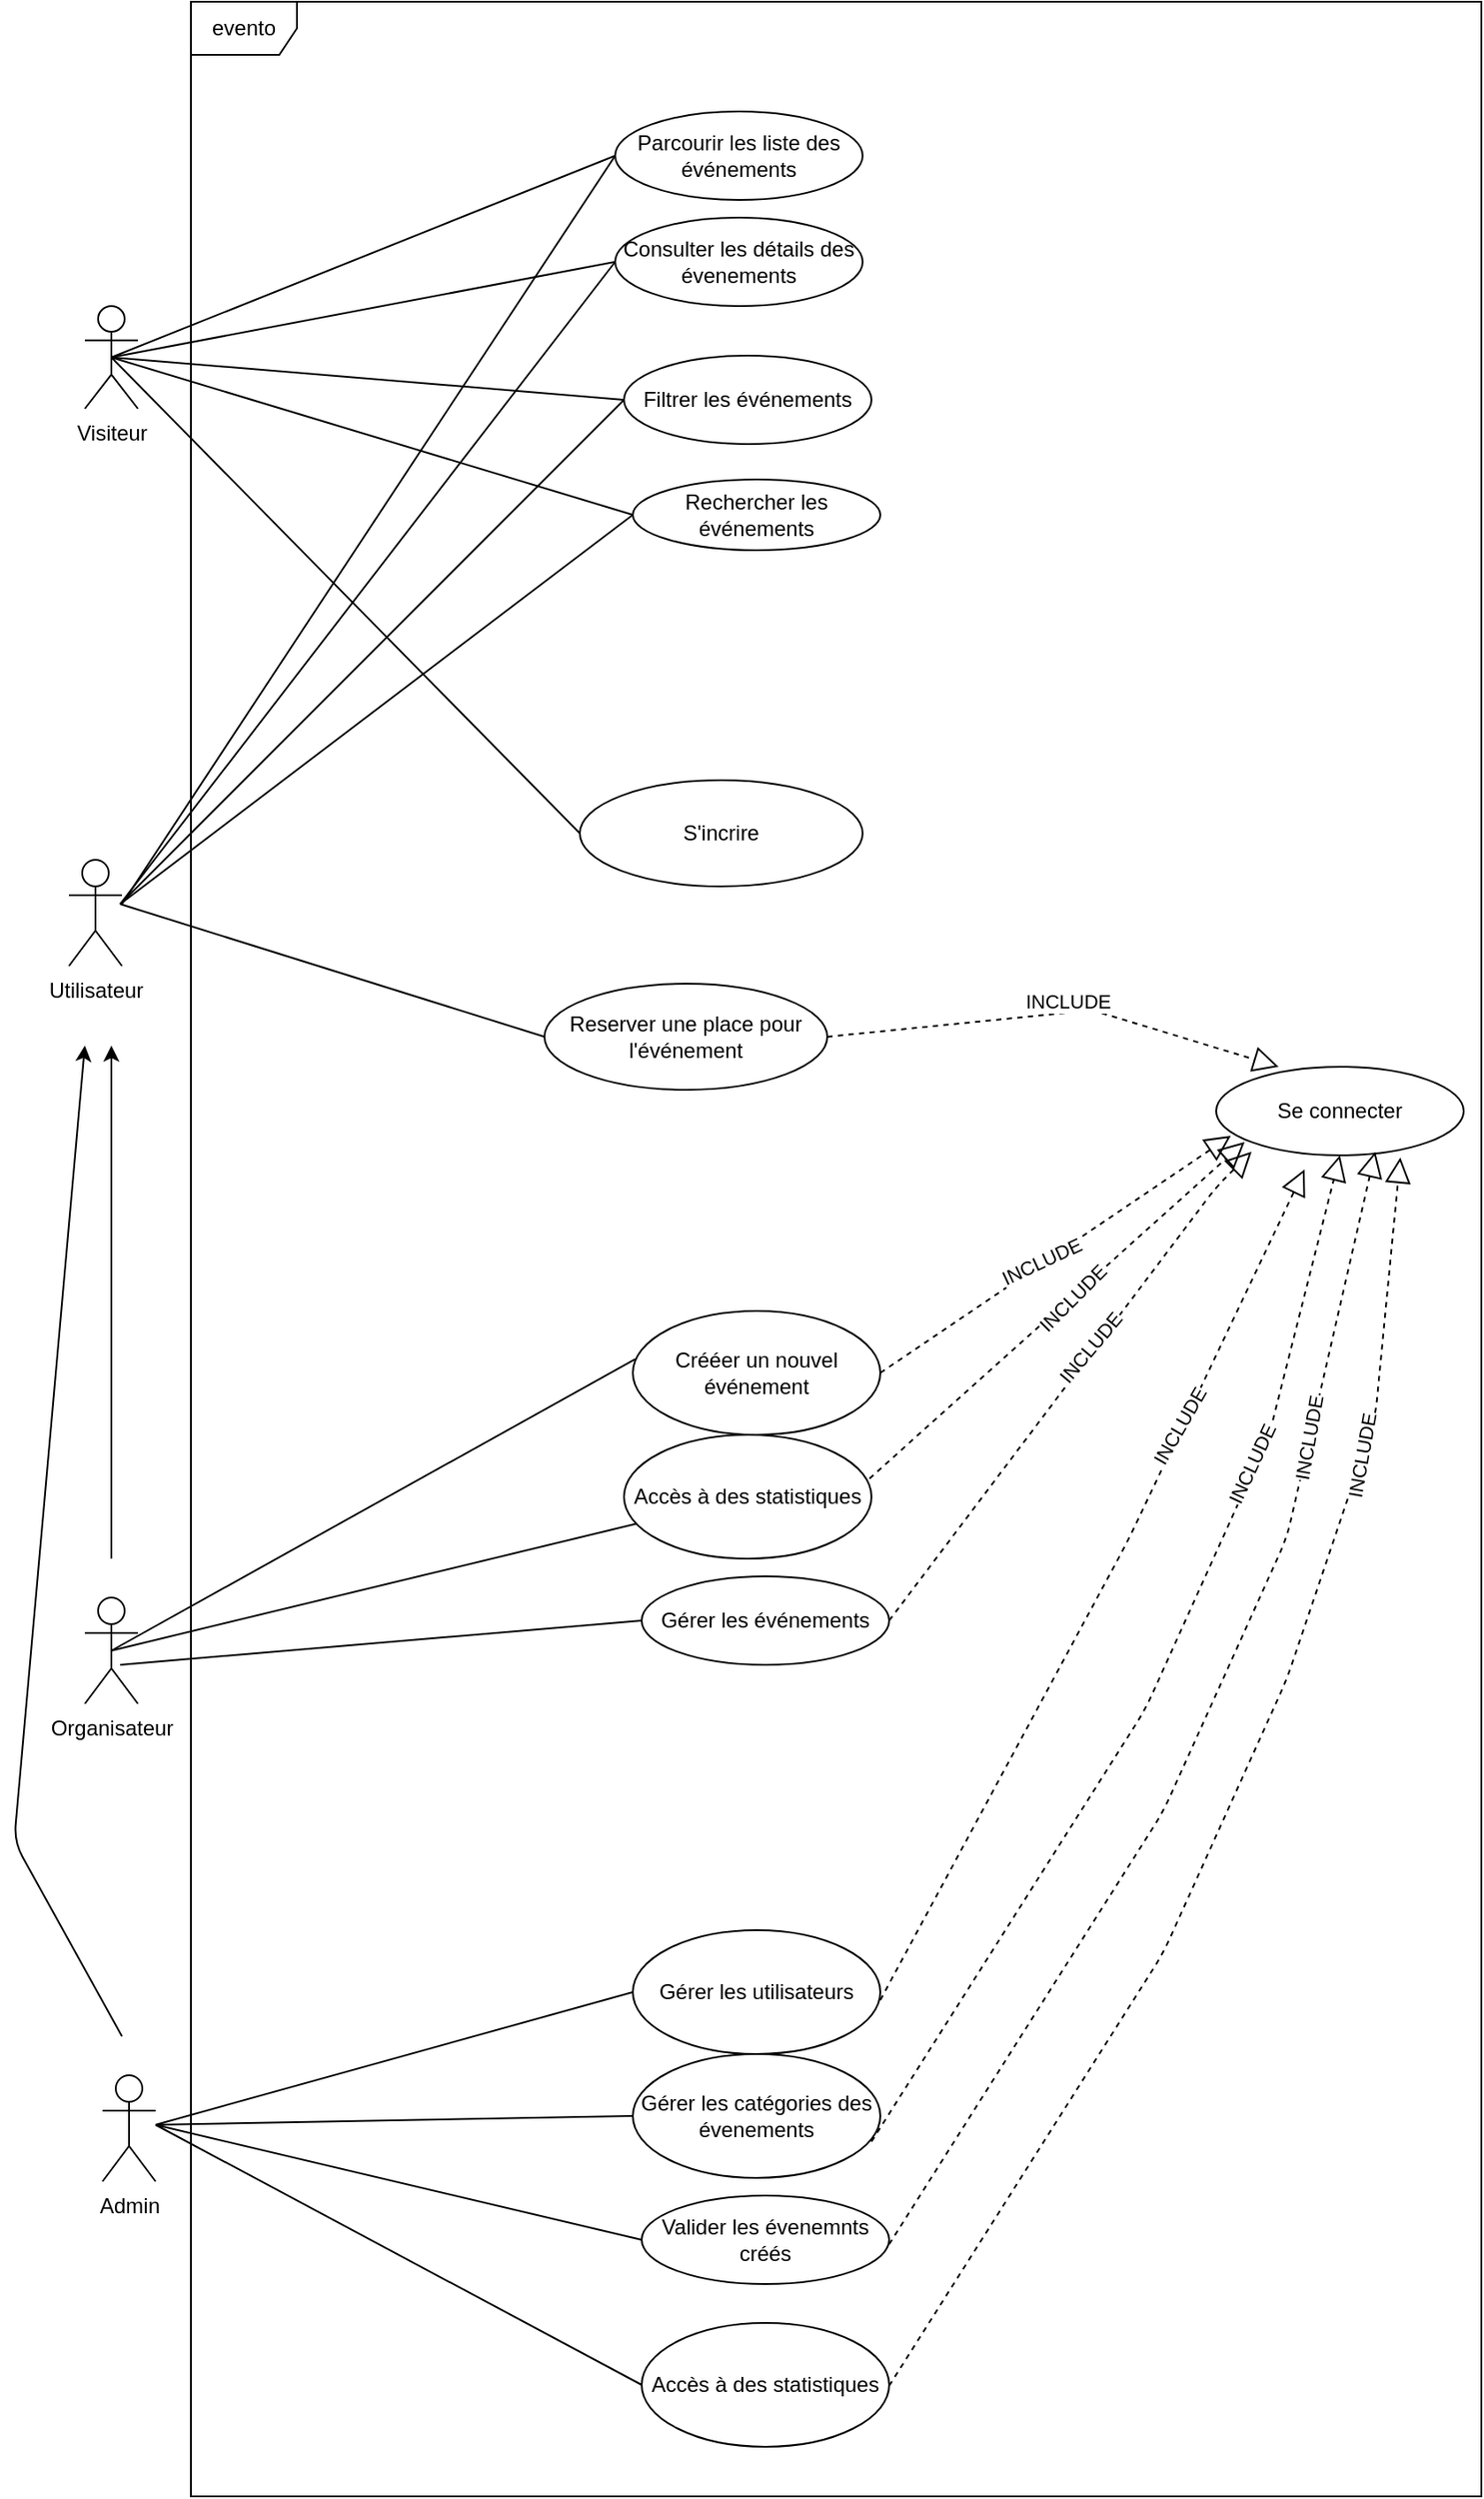 <mxfile>
    <diagram id="Aq5SklJpldZwCfAiTJRI" name="Page-1">
        <mxGraphModel dx="941" dy="694" grid="1" gridSize="10" guides="1" tooltips="1" connect="1" arrows="1" fold="1" page="1" pageScale="1" pageWidth="850" pageHeight="1100" math="0" shadow="0">
            <root>
                <mxCell id="0"/>
                <mxCell id="1" parent="0"/>
                <mxCell id="2" value="Visiteur" style="shape=umlActor;verticalLabelPosition=bottom;verticalAlign=top;html=1;" parent="1" vertex="1">
                    <mxGeometry x="50" y="192" width="30" height="58" as="geometry"/>
                </mxCell>
                <mxCell id="3" value="Parcourir les liste des événements" style="ellipse;whiteSpace=wrap;html=1;" parent="1" vertex="1">
                    <mxGeometry x="350" y="82" width="140" height="50" as="geometry"/>
                </mxCell>
                <mxCell id="4" value="Consulter les détails des évenements" style="ellipse;whiteSpace=wrap;html=1;" parent="1" vertex="1">
                    <mxGeometry x="350" y="142" width="140" height="50" as="geometry"/>
                </mxCell>
                <mxCell id="5" value="Gérer les événements" style="ellipse;whiteSpace=wrap;html=1;" parent="1" vertex="1">
                    <mxGeometry x="365" y="910" width="140" height="50" as="geometry"/>
                </mxCell>
                <mxCell id="6" value="Filtrer les événements" style="ellipse;whiteSpace=wrap;html=1;" parent="1" vertex="1">
                    <mxGeometry x="355" y="220" width="140" height="50" as="geometry"/>
                </mxCell>
                <mxCell id="7" value="Se connecter" style="ellipse;whiteSpace=wrap;html=1;" parent="1" vertex="1">
                    <mxGeometry x="690" y="622" width="140" height="50" as="geometry"/>
                </mxCell>
                <mxCell id="8" value="Utilisateur" style="shape=umlActor;verticalLabelPosition=bottom;verticalAlign=top;html=1;" parent="1" vertex="1">
                    <mxGeometry x="41" y="505" width="30" height="60" as="geometry"/>
                </mxCell>
                <mxCell id="9" value="Rechercher les événements" style="ellipse;whiteSpace=wrap;html=1;" parent="1" vertex="1">
                    <mxGeometry x="360" y="290" width="140" height="40" as="geometry"/>
                </mxCell>
                <mxCell id="10" value="Reserver une place pour l'événement" style="ellipse;whiteSpace=wrap;html=1;" parent="1" vertex="1">
                    <mxGeometry x="310" y="575" width="160" height="60" as="geometry"/>
                </mxCell>
                <mxCell id="15" value="Organisateur" style="shape=umlActor;verticalLabelPosition=bottom;verticalAlign=top;html=1;" parent="1" vertex="1">
                    <mxGeometry x="50" y="922" width="30" height="60" as="geometry"/>
                </mxCell>
                <mxCell id="16" value="Crééer un nouvel événement" style="ellipse;whiteSpace=wrap;html=1;" parent="1" vertex="1">
                    <mxGeometry x="360" y="760" width="140" height="70" as="geometry"/>
                </mxCell>
                <mxCell id="17" value="Accès à des statistiques" style="ellipse;whiteSpace=wrap;html=1;" parent="1" vertex="1">
                    <mxGeometry x="355" y="830" width="140" height="70" as="geometry"/>
                </mxCell>
                <mxCell id="18" value="" style="endArrow=none;html=1;exitX=0.5;exitY=0.5;exitDx=0;exitDy=0;exitPerimeter=0;entryX=0.01;entryY=0.388;entryDx=0;entryDy=0;entryPerimeter=0;" parent="1" source="15" target="16" edge="1">
                    <mxGeometry width="50" height="50" relative="1" as="geometry">
                        <mxPoint x="110" y="982" as="sourcePoint"/>
                        <mxPoint x="160" y="932" as="targetPoint"/>
                    </mxGeometry>
                </mxCell>
                <mxCell id="19" value="" style="endArrow=none;html=1;exitX=0.5;exitY=0.5;exitDx=0;exitDy=0;exitPerimeter=0;" parent="1" source="15" target="17" edge="1">
                    <mxGeometry width="50" height="50" relative="1" as="geometry">
                        <mxPoint x="75" y="1162" as="sourcePoint"/>
                        <mxPoint x="376.4" y="1069.16" as="targetPoint"/>
                    </mxGeometry>
                </mxCell>
                <mxCell id="23" value="" style="endArrow=none;html=1;entryX=0;entryY=0.5;entryDx=0;entryDy=0;exitX=0.5;exitY=0.5;exitDx=0;exitDy=0;exitPerimeter=0;" parent="1" source="2" target="9" edge="1">
                    <mxGeometry width="50" height="50" relative="1" as="geometry">
                        <mxPoint x="110" y="632" as="sourcePoint"/>
                        <mxPoint x="160" y="582" as="targetPoint"/>
                    </mxGeometry>
                </mxCell>
                <mxCell id="24" value="" style="endArrow=none;html=1;entryX=0;entryY=0.5;entryDx=0;entryDy=0;" parent="1" target="10" edge="1">
                    <mxGeometry width="50" height="50" relative="1" as="geometry">
                        <mxPoint x="70" y="530" as="sourcePoint"/>
                        <mxPoint x="360" y="472" as="targetPoint"/>
                    </mxGeometry>
                </mxCell>
                <mxCell id="26" value="" style="endArrow=none;html=1;entryX=0;entryY=0.5;entryDx=0;entryDy=0;exitX=0.5;exitY=0.5;exitDx=0;exitDy=0;exitPerimeter=0;" parent="1" source="2" target="3" edge="1">
                    <mxGeometry width="50" height="50" relative="1" as="geometry">
                        <mxPoint x="110" y="282" as="sourcePoint"/>
                        <mxPoint x="160" y="232" as="targetPoint"/>
                    </mxGeometry>
                </mxCell>
                <mxCell id="27" value="" style="endArrow=none;html=1;exitX=0.5;exitY=0.5;exitDx=0;exitDy=0;exitPerimeter=0;entryX=0;entryY=0.5;entryDx=0;entryDy=0;" parent="1" source="2" target="4" edge="1">
                    <mxGeometry width="50" height="50" relative="1" as="geometry">
                        <mxPoint x="75" y="232" as="sourcePoint"/>
                        <mxPoint x="360" y="117.0" as="targetPoint"/>
                    </mxGeometry>
                </mxCell>
                <mxCell id="28" value="" style="endArrow=none;html=1;entryX=0;entryY=0.5;entryDx=0;entryDy=0;" parent="1" target="5" edge="1">
                    <mxGeometry width="50" height="50" relative="1" as="geometry">
                        <mxPoint x="70" y="960" as="sourcePoint"/>
                        <mxPoint x="365.644" y="186.835" as="targetPoint"/>
                    </mxGeometry>
                </mxCell>
                <mxCell id="29" value="" style="endArrow=none;html=1;entryX=0;entryY=0.5;entryDx=0;entryDy=0;exitX=0.5;exitY=0.5;exitDx=0;exitDy=0;exitPerimeter=0;" parent="1" source="2" target="6" edge="1">
                    <mxGeometry width="50" height="50" relative="1" as="geometry">
                        <mxPoint x="70" y="532" as="sourcePoint"/>
                        <mxPoint x="371.84" y="303.088" as="targetPoint"/>
                    </mxGeometry>
                </mxCell>
                <mxCell id="30" value="" style="endArrow=block;dashed=1;endFill=0;endSize=12;html=1;exitX=1;exitY=0.5;exitDx=0;exitDy=0;" parent="1" source="5" edge="1">
                    <mxGeometry width="160" relative="1" as="geometry">
                        <mxPoint x="500" y="182.0" as="sourcePoint"/>
                        <mxPoint x="710.0" y="670" as="targetPoint"/>
                        <Array as="points">
                            <mxPoint x="690" y="690"/>
                        </Array>
                    </mxGeometry>
                </mxCell>
                <mxCell id="33" value="" style="endArrow=block;dashed=1;endFill=0;endSize=12;html=1;exitX=1;exitY=0.5;exitDx=0;exitDy=0;" parent="1" source="10" edge="1">
                    <mxGeometry width="160" relative="1" as="geometry">
                        <mxPoint x="505" y="507.6" as="sourcePoint"/>
                        <mxPoint x="725.33" y="622.002" as="targetPoint"/>
                        <Array as="points">
                            <mxPoint x="620" y="590"/>
                        </Array>
                    </mxGeometry>
                </mxCell>
                <mxCell id="38" value="" style="endArrow=block;dashed=1;endFill=0;endSize=12;html=1;exitX=1;exitY=0.5;exitDx=0;exitDy=0;entryX=0.059;entryY=0.781;entryDx=0;entryDy=0;entryPerimeter=0;" parent="1" source="16" target="7" edge="1">
                    <mxGeometry width="160" relative="1" as="geometry">
                        <mxPoint x="505" y="937" as="sourcePoint"/>
                        <mxPoint x="750.0" y="682" as="targetPoint"/>
                    </mxGeometry>
                </mxCell>
                <mxCell id="39" value="" style="endArrow=block;dashed=1;endFill=0;endSize=12;html=1;exitX=0.992;exitY=0.353;exitDx=0;exitDy=0;exitPerimeter=0;entryX=0.115;entryY=0.85;entryDx=0;entryDy=0;entryPerimeter=0;" parent="1" source="17" target="7" edge="1">
                    <mxGeometry width="160" relative="1" as="geometry">
                        <mxPoint x="515" y="1077" as="sourcePoint"/>
                        <mxPoint x="779.96" y="672" as="targetPoint"/>
                    </mxGeometry>
                </mxCell>
                <mxCell id="41" value="" style="endArrow=classic;html=1;" parent="1" edge="1">
                    <mxGeometry width="50" height="50" relative="1" as="geometry">
                        <mxPoint x="65" y="900" as="sourcePoint"/>
                        <mxPoint x="65" y="610" as="targetPoint"/>
                    </mxGeometry>
                </mxCell>
                <mxCell id="43" value="Admin" style="shape=umlActor;verticalLabelPosition=bottom;verticalAlign=top;html=1;" parent="1" vertex="1">
                    <mxGeometry x="60" y="1192" width="30" height="60" as="geometry"/>
                </mxCell>
                <mxCell id="44" value="" style="endArrow=classic;html=1;" parent="1" edge="1">
                    <mxGeometry width="50" height="50" relative="1" as="geometry">
                        <mxPoint x="71" y="1170" as="sourcePoint"/>
                        <mxPoint x="50" y="610" as="targetPoint"/>
                        <Array as="points">
                            <mxPoint x="10" y="1060"/>
                        </Array>
                    </mxGeometry>
                </mxCell>
                <mxCell id="48" value="Valider les évenemnts créés" style="ellipse;whiteSpace=wrap;html=1;" parent="1" vertex="1">
                    <mxGeometry x="365" y="1260" width="140" height="50" as="geometry"/>
                </mxCell>
                <mxCell id="49" value="Gérer les utilisateurs" style="ellipse;whiteSpace=wrap;html=1;" parent="1" vertex="1">
                    <mxGeometry x="360" y="1110" width="140" height="70" as="geometry"/>
                </mxCell>
                <mxCell id="50" value="Gérer les catégories des évenements" style="ellipse;whiteSpace=wrap;html=1;" parent="1" vertex="1">
                    <mxGeometry x="360" y="1180" width="140" height="70" as="geometry"/>
                </mxCell>
                <mxCell id="51" value="Accès à des statistiques" style="ellipse;whiteSpace=wrap;html=1;" parent="1" vertex="1">
                    <mxGeometry x="365" y="1332" width="140" height="70" as="geometry"/>
                </mxCell>
                <mxCell id="52" value="" style="endArrow=none;html=1;entryX=0;entryY=0.5;entryDx=0;entryDy=0;" parent="1" target="49" edge="1">
                    <mxGeometry width="50" height="50" relative="1" as="geometry">
                        <mxPoint x="90" y="1220" as="sourcePoint"/>
                        <mxPoint x="376.4" y="1052.0" as="targetPoint"/>
                    </mxGeometry>
                </mxCell>
                <mxCell id="53" value="" style="endArrow=none;html=1;entryX=0;entryY=0.5;entryDx=0;entryDy=0;" parent="1" target="50" edge="1">
                    <mxGeometry width="50" height="50" relative="1" as="geometry">
                        <mxPoint x="90" y="1220" as="sourcePoint"/>
                        <mxPoint x="370" y="1155" as="targetPoint"/>
                    </mxGeometry>
                </mxCell>
                <mxCell id="54" value="" style="endArrow=none;html=1;entryX=0;entryY=0.5;entryDx=0;entryDy=0;" parent="1" target="48" edge="1">
                    <mxGeometry width="50" height="50" relative="1" as="geometry">
                        <mxPoint x="90" y="1220" as="sourcePoint"/>
                        <mxPoint x="370" y="1225" as="targetPoint"/>
                    </mxGeometry>
                </mxCell>
                <mxCell id="55" value="" style="endArrow=none;html=1;entryX=0;entryY=0.5;entryDx=0;entryDy=0;" parent="1" target="51" edge="1">
                    <mxGeometry width="50" height="50" relative="1" as="geometry">
                        <mxPoint x="90" y="1220" as="sourcePoint"/>
                        <mxPoint x="360" y="1360" as="targetPoint"/>
                    </mxGeometry>
                </mxCell>
                <mxCell id="56" value="" style="endArrow=block;dashed=1;endFill=0;endSize=12;html=1;exitX=1;exitY=0.5;exitDx=0;exitDy=0;" parent="1" edge="1">
                    <mxGeometry width="160" relative="1" as="geometry">
                        <mxPoint x="500" y="1149.5" as="sourcePoint"/>
                        <mxPoint x="740" y="680" as="targetPoint"/>
                        <Array as="points">
                            <mxPoint x="640" y="890"/>
                        </Array>
                    </mxGeometry>
                </mxCell>
                <mxCell id="57" value="" style="endArrow=block;dashed=1;endFill=0;endSize=12;html=1;exitX=1;exitY=0.5;exitDx=0;exitDy=0;entryX=0.5;entryY=1;entryDx=0;entryDy=0;" parent="1" target="7" edge="1">
                    <mxGeometry width="160" relative="1" as="geometry">
                        <mxPoint x="495" y="1229.5" as="sourcePoint"/>
                        <mxPoint x="735" y="760" as="targetPoint"/>
                        <Array as="points">
                            <mxPoint x="650" y="985"/>
                            <mxPoint x="720" y="830"/>
                        </Array>
                    </mxGeometry>
                </mxCell>
                <mxCell id="58" value="" style="endArrow=block;dashed=1;endFill=0;endSize=12;html=1;exitX=1;exitY=0.5;exitDx=0;exitDy=0;entryX=0.643;entryY=0.96;entryDx=0;entryDy=0;entryPerimeter=0;" parent="1" target="7" edge="1">
                    <mxGeometry width="160" relative="1" as="geometry">
                        <mxPoint x="505" y="1287.5" as="sourcePoint"/>
                        <mxPoint x="770" y="730" as="targetPoint"/>
                        <Array as="points">
                            <mxPoint x="660" y="1043"/>
                            <mxPoint x="730" y="888"/>
                        </Array>
                    </mxGeometry>
                </mxCell>
                <mxCell id="59" value="" style="endArrow=block;dashed=1;endFill=0;endSize=12;html=1;exitX=1;exitY=0.5;exitDx=0;exitDy=0;entryX=0.744;entryY=1.025;entryDx=0;entryDy=0;entryPerimeter=0;" parent="1" target="7" edge="1">
                    <mxGeometry width="160" relative="1" as="geometry">
                        <mxPoint x="505" y="1367.5" as="sourcePoint"/>
                        <mxPoint x="770" y="810" as="targetPoint"/>
                        <Array as="points">
                            <mxPoint x="660" y="1123"/>
                            <mxPoint x="730" y="968"/>
                            <mxPoint x="780" y="820"/>
                        </Array>
                    </mxGeometry>
                </mxCell>
                <mxCell id="62" value="INCLUDE" style="edgeLabel;html=1;align=center;verticalAlign=middle;resizable=0;points=[];rotation=0;" parent="1" vertex="1" connectable="0">
                    <mxGeometry x="621.001" y="600.002" as="geometry">
                        <mxPoint x="-14.83" y="-15.687" as="offset"/>
                    </mxGeometry>
                </mxCell>
                <mxCell id="65" value="INCLUDE" style="edgeLabel;html=1;align=center;verticalAlign=middle;resizable=0;points=[];rotation=-25;" parent="1" vertex="1" connectable="0">
                    <mxGeometry x="611.001" y="740.002" as="geometry">
                        <mxPoint x="-14.83" y="-15.687" as="offset"/>
                    </mxGeometry>
                </mxCell>
                <mxCell id="66" value="INCLUDE" style="edgeLabel;html=1;align=center;verticalAlign=middle;resizable=0;points=[];rotation=-45;" parent="1" vertex="1" connectable="0">
                    <mxGeometry x="630.001" y="754.002" as="geometry">
                        <mxPoint x="-14.83" y="-15.687" as="offset"/>
                    </mxGeometry>
                </mxCell>
                <mxCell id="67" value="INCLUDE" style="edgeLabel;html=1;align=center;verticalAlign=middle;resizable=0;points=[];rotation=-50;" parent="1" vertex="1" connectable="0">
                    <mxGeometry x="640.001" y="780.002" as="geometry">
                        <mxPoint x="-14.83" y="-15.687" as="offset"/>
                    </mxGeometry>
                </mxCell>
                <mxCell id="68" value="INCLUDE" style="edgeLabel;html=1;align=center;verticalAlign=middle;resizable=0;points=[];rotation=-60;" parent="1" vertex="1" connectable="0">
                    <mxGeometry x="690.001" y="820.002" as="geometry">
                        <mxPoint x="-14.83" y="-15.687" as="offset"/>
                    </mxGeometry>
                </mxCell>
                <mxCell id="69" value="INCLUDE" style="edgeLabel;html=1;align=center;verticalAlign=middle;resizable=0;points=[];rotation=-65;" parent="1" vertex="1" connectable="0">
                    <mxGeometry x="730.001" y="840.002" as="geometry">
                        <mxPoint x="-14.83" y="-15.687" as="offset"/>
                    </mxGeometry>
                </mxCell>
                <mxCell id="70" value="INCLUDE" style="edgeLabel;html=1;align=center;verticalAlign=middle;resizable=0;points=[];rotation=-80;" parent="1" vertex="1" connectable="0">
                    <mxGeometry x="760.001" y="820.002" as="geometry">
                        <mxPoint x="-14.83" y="-15.687" as="offset"/>
                    </mxGeometry>
                </mxCell>
                <mxCell id="71" value="INCLUDE" style="edgeLabel;html=1;align=center;verticalAlign=middle;resizable=0;points=[];rotation=-80;" parent="1" vertex="1" connectable="0">
                    <mxGeometry x="790.001" y="830.002" as="geometry">
                        <mxPoint x="-14.83" y="-15.687" as="offset"/>
                    </mxGeometry>
                </mxCell>
                <mxCell id="75" value="S'incrire" style="ellipse;whiteSpace=wrap;html=1;" parent="1" vertex="1">
                    <mxGeometry x="330" y="460" width="160" height="60" as="geometry"/>
                </mxCell>
                <mxCell id="76" value="" style="endArrow=none;html=1;exitX=0.5;exitY=0.5;exitDx=0;exitDy=0;exitPerimeter=0;entryX=0;entryY=0.5;entryDx=0;entryDy=0;" parent="1" source="2" target="75" edge="1">
                    <mxGeometry width="50" height="50" relative="1" as="geometry">
                        <mxPoint x="66.0" y="545" as="sourcePoint"/>
                        <mxPoint x="340" y="570" as="targetPoint"/>
                    </mxGeometry>
                </mxCell>
                <mxCell id="80" value="" style="endArrow=none;html=1;exitX=0.5;exitY=0.5;exitDx=0;exitDy=0;exitPerimeter=0;entryX=0;entryY=0.5;entryDx=0;entryDy=0;" parent="1" target="3" edge="1">
                    <mxGeometry width="50" height="50" relative="1" as="geometry">
                        <mxPoint x="71.0" y="530" as="sourcePoint"/>
                        <mxPoint x="345" y="555" as="targetPoint"/>
                    </mxGeometry>
                </mxCell>
                <mxCell id="81" value="" style="endArrow=none;html=1;entryX=0;entryY=0.5;entryDx=0;entryDy=0;" parent="1" target="4" edge="1">
                    <mxGeometry width="50" height="50" relative="1" as="geometry">
                        <mxPoint x="70" y="530" as="sourcePoint"/>
                        <mxPoint x="360" y="117" as="targetPoint"/>
                    </mxGeometry>
                </mxCell>
                <mxCell id="82" value="" style="endArrow=none;html=1;entryX=0;entryY=0.5;entryDx=0;entryDy=0;" parent="1" target="6" edge="1">
                    <mxGeometry width="50" height="50" relative="1" as="geometry">
                        <mxPoint x="70" y="530" as="sourcePoint"/>
                        <mxPoint x="360" y="250" as="targetPoint"/>
                    </mxGeometry>
                </mxCell>
                <mxCell id="83" value="" style="endArrow=none;html=1;entryX=0;entryY=0.5;entryDx=0;entryDy=0;" parent="1" target="9" edge="1">
                    <mxGeometry width="50" height="50" relative="1" as="geometry">
                        <mxPoint x="70" y="530" as="sourcePoint"/>
                        <mxPoint x="370" y="260" as="targetPoint"/>
                    </mxGeometry>
                </mxCell>
                <mxCell id="84" value="evento" style="shape=umlFrame;whiteSpace=wrap;html=1;" vertex="1" parent="1">
                    <mxGeometry x="110" y="20" width="730" height="1410" as="geometry"/>
                </mxCell>
            </root>
        </mxGraphModel>
    </diagram>
</mxfile>